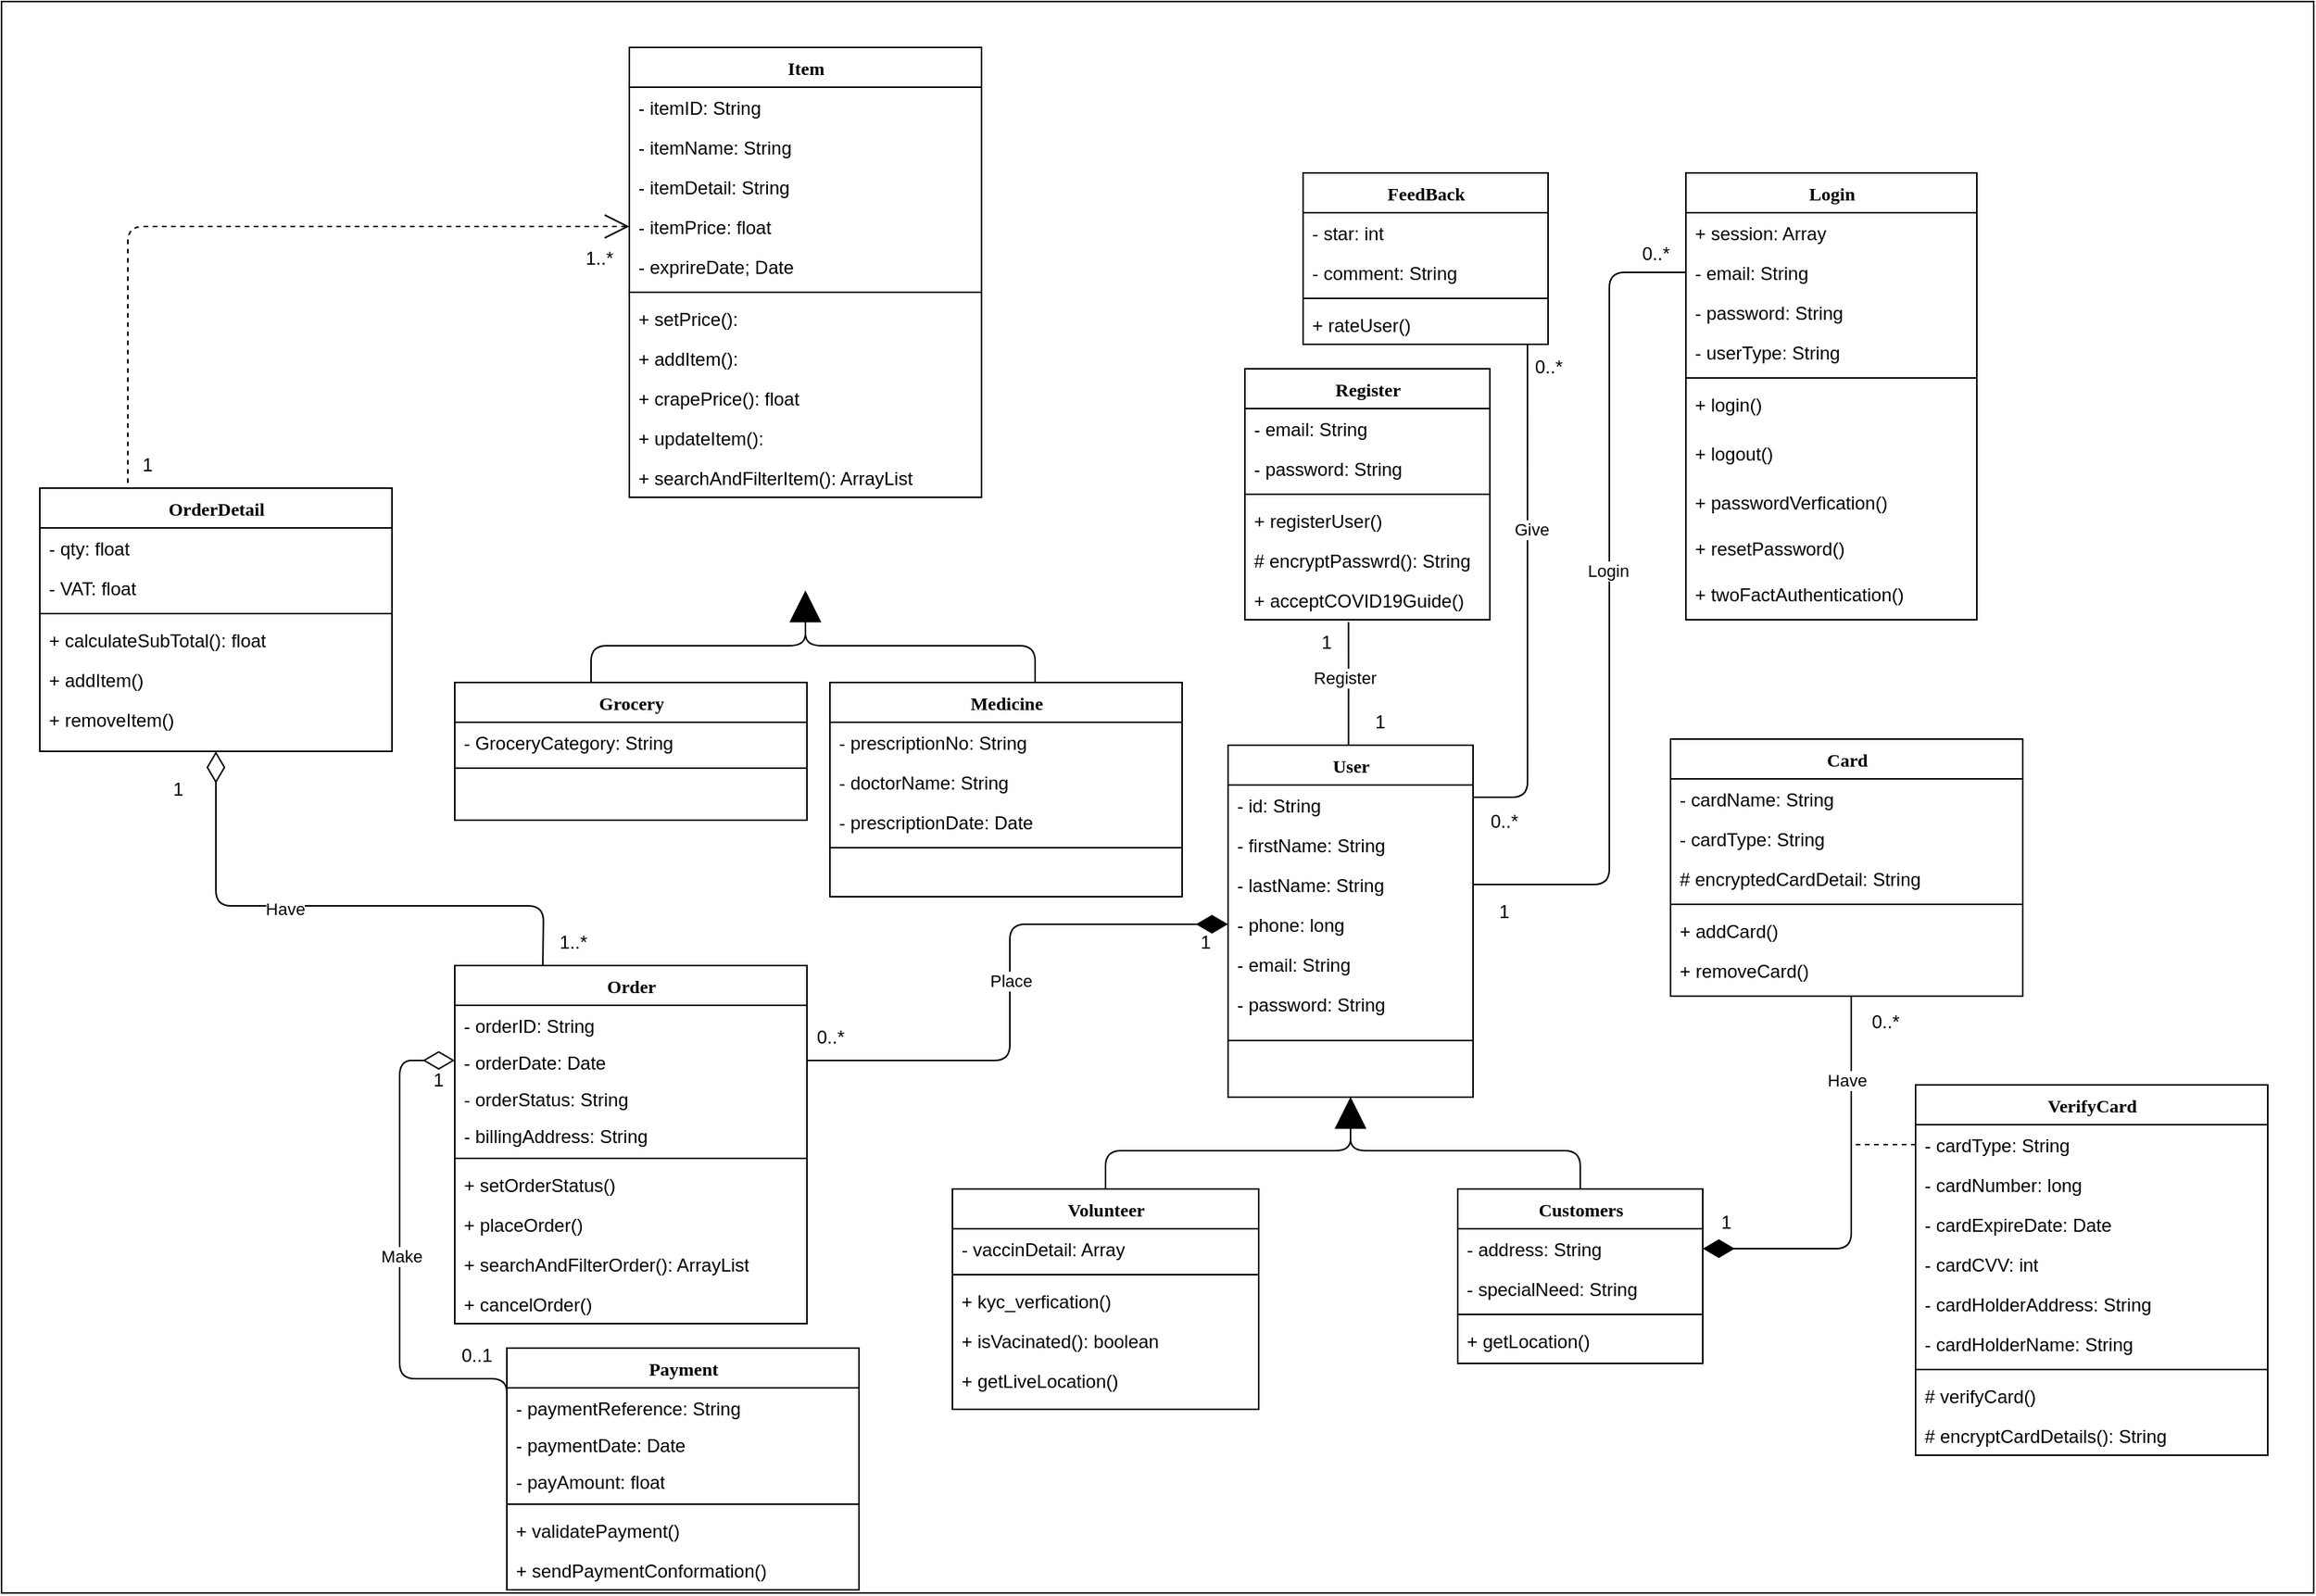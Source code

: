 <mxfile version="24.9.3">
  <diagram name="Page-1" id="9f46799a-70d6-7492-0946-bef42562c5a5">
    <mxGraphModel dx="1860" dy="452" grid="1" gridSize="10" guides="1" tooltips="1" connect="1" arrows="1" fold="1" page="1" pageScale="1" pageWidth="1100" pageHeight="850" background="none" math="0" shadow="0">
      <root>
        <mxCell id="0" />
        <mxCell id="1" parent="0" />
        <mxCell id="24qyVHUnBFqrNhG3Pwx5-78" value="" style="rounded=0;whiteSpace=wrap;html=1;fillColor=none;" parent="1" vertex="1">
          <mxGeometry x="-800" y="280" width="1510" height="1040" as="geometry" />
        </mxCell>
        <mxCell id="78961159f06e98e8-17" value="User" style="swimlane;html=1;fontStyle=1;align=center;verticalAlign=top;childLayout=stackLayout;horizontal=1;startSize=26;horizontalStack=0;resizeParent=1;resizeLast=0;collapsible=1;marginBottom=0;swimlaneFillColor=#ffffff;rounded=0;shadow=0;comic=0;labelBackgroundColor=none;strokeWidth=1;fillColor=none;fontFamily=Verdana;fontSize=12" parent="1" vertex="1">
          <mxGeometry x="1" y="766" width="160" height="230" as="geometry" />
        </mxCell>
        <mxCell id="78961159f06e98e8-21" value="- id: String" style="text;html=1;strokeColor=none;fillColor=none;align=left;verticalAlign=top;spacingLeft=4;spacingRight=4;whiteSpace=wrap;overflow=hidden;rotatable=0;points=[[0,0.5],[1,0.5]];portConstraint=eastwest;" parent="78961159f06e98e8-17" vertex="1">
          <mxGeometry y="26" width="160" height="26" as="geometry" />
        </mxCell>
        <mxCell id="78961159f06e98e8-23" value="- firstName: String" style="text;html=1;strokeColor=none;fillColor=none;align=left;verticalAlign=top;spacingLeft=4;spacingRight=4;whiteSpace=wrap;overflow=hidden;rotatable=0;points=[[0,0.5],[1,0.5]];portConstraint=eastwest;" parent="78961159f06e98e8-17" vertex="1">
          <mxGeometry y="52" width="160" height="26" as="geometry" />
        </mxCell>
        <mxCell id="gGxyU_GCamSE00vOymww-48" value="- lastName: String" style="text;html=1;strokeColor=none;fillColor=none;align=left;verticalAlign=top;spacingLeft=4;spacingRight=4;whiteSpace=wrap;overflow=hidden;rotatable=0;points=[[0,0.5],[1,0.5]];portConstraint=eastwest;" parent="78961159f06e98e8-17" vertex="1">
          <mxGeometry y="78" width="160" height="26" as="geometry" />
        </mxCell>
        <mxCell id="78961159f06e98e8-25" value="- phone: long" style="text;html=1;strokeColor=none;fillColor=none;align=left;verticalAlign=top;spacingLeft=4;spacingRight=4;whiteSpace=wrap;overflow=hidden;rotatable=0;points=[[0,0.5],[1,0.5]];portConstraint=eastwest;" parent="78961159f06e98e8-17" vertex="1">
          <mxGeometry y="104" width="160" height="26" as="geometry" />
        </mxCell>
        <mxCell id="gGxyU_GCamSE00vOymww-49" value="- email: String" style="text;html=1;strokeColor=none;fillColor=none;align=left;verticalAlign=top;spacingLeft=4;spacingRight=4;whiteSpace=wrap;overflow=hidden;rotatable=0;points=[[0,0.5],[1,0.5]];portConstraint=eastwest;" parent="78961159f06e98e8-17" vertex="1">
          <mxGeometry y="130" width="160" height="26" as="geometry" />
        </mxCell>
        <mxCell id="gGxyU_GCamSE00vOymww-51" value="- password: String" style="text;html=1;strokeColor=none;fillColor=none;align=left;verticalAlign=top;spacingLeft=4;spacingRight=4;whiteSpace=wrap;overflow=hidden;rotatable=0;points=[[0,0.5],[1,0.5]];portConstraint=eastwest;" parent="78961159f06e98e8-17" vertex="1">
          <mxGeometry y="156" width="160" height="26" as="geometry" />
        </mxCell>
        <mxCell id="78961159f06e98e8-19" value="" style="line;html=1;strokeWidth=1;fillColor=none;align=left;verticalAlign=middle;spacingTop=-1;spacingLeft=3;spacingRight=3;rotatable=0;labelPosition=right;points=[];portConstraint=eastwest;" parent="78961159f06e98e8-17" vertex="1">
          <mxGeometry y="182" width="160" height="22" as="geometry" />
        </mxCell>
        <mxCell id="gGxyU_GCamSE00vOymww-30" style="edgeStyle=orthogonalEdgeStyle;rounded=1;orthogonalLoop=1;jettySize=auto;html=1;entryX=0.5;entryY=1;entryDx=0;entryDy=0;endSize=18;startSize=18;endArrow=block;endFill=1;curved=0;" parent="1" source="gGxyU_GCamSE00vOymww-1" target="78961159f06e98e8-17" edge="1">
          <mxGeometry relative="1" as="geometry" />
        </mxCell>
        <mxCell id="gGxyU_GCamSE00vOymww-1" value="Customers" style="swimlane;html=1;fontStyle=1;align=center;verticalAlign=top;childLayout=stackLayout;horizontal=1;startSize=26;horizontalStack=0;resizeParent=1;resizeLast=0;collapsible=1;marginBottom=0;swimlaneFillColor=#ffffff;rounded=0;shadow=0;comic=0;labelBackgroundColor=none;strokeWidth=1;fillColor=none;fontFamily=Verdana;fontSize=12" parent="1" vertex="1">
          <mxGeometry x="151" y="1056" width="160" height="114" as="geometry" />
        </mxCell>
        <mxCell id="gGxyU_GCamSE00vOymww-2" value="- address: String" style="text;html=1;strokeColor=none;fillColor=none;align=left;verticalAlign=top;spacingLeft=4;spacingRight=4;whiteSpace=wrap;overflow=hidden;rotatable=0;points=[[0,0.5],[1,0.5]];portConstraint=eastwest;" parent="gGxyU_GCamSE00vOymww-1" vertex="1">
          <mxGeometry y="26" width="160" height="26" as="geometry" />
        </mxCell>
        <mxCell id="gGxyU_GCamSE00vOymww-3" value="- specialNeed: String" style="text;html=1;strokeColor=none;fillColor=none;align=left;verticalAlign=top;spacingLeft=4;spacingRight=4;whiteSpace=wrap;overflow=hidden;rotatable=0;points=[[0,0.5],[1,0.5]];portConstraint=eastwest;" parent="gGxyU_GCamSE00vOymww-1" vertex="1">
          <mxGeometry y="52" width="160" height="26" as="geometry" />
        </mxCell>
        <mxCell id="gGxyU_GCamSE00vOymww-7" value="" style="line;html=1;strokeWidth=1;fillColor=none;align=left;verticalAlign=middle;spacingTop=-1;spacingLeft=3;spacingRight=3;rotatable=0;labelPosition=right;points=[];portConstraint=eastwest;" parent="gGxyU_GCamSE00vOymww-1" vertex="1">
          <mxGeometry y="78" width="160" height="8" as="geometry" />
        </mxCell>
        <mxCell id="gGxyU_GCamSE00vOymww-8" value="+ getLocation()" style="text;html=1;strokeColor=none;fillColor=none;align=left;verticalAlign=top;spacingLeft=4;spacingRight=4;whiteSpace=wrap;overflow=hidden;rotatable=0;points=[[0,0.5],[1,0.5]];portConstraint=eastwest;" parent="gGxyU_GCamSE00vOymww-1" vertex="1">
          <mxGeometry y="86" width="160" height="26" as="geometry" />
        </mxCell>
        <mxCell id="gGxyU_GCamSE00vOymww-10" value="Login" style="swimlane;html=1;fontStyle=1;align=center;verticalAlign=top;childLayout=stackLayout;horizontal=1;startSize=26;horizontalStack=0;resizeParent=1;resizeLast=0;collapsible=1;marginBottom=0;swimlaneFillColor=#ffffff;rounded=0;shadow=0;comic=0;labelBackgroundColor=none;strokeWidth=1;fillColor=none;fontFamily=Verdana;fontSize=12" parent="1" vertex="1">
          <mxGeometry x="300" y="392" width="190" height="292" as="geometry" />
        </mxCell>
        <mxCell id="24qyVHUnBFqrNhG3Pwx5-31" value="+ session: Array" style="text;html=1;strokeColor=none;fillColor=none;align=left;verticalAlign=top;spacingLeft=4;spacingRight=4;whiteSpace=wrap;overflow=hidden;rotatable=0;points=[[0,0.5],[1,0.5]];portConstraint=eastwest;" parent="gGxyU_GCamSE00vOymww-10" vertex="1">
          <mxGeometry y="26" width="190" height="26" as="geometry" />
        </mxCell>
        <mxCell id="gGxyU_GCamSE00vOymww-12" value="- email: String" style="text;html=1;strokeColor=none;fillColor=none;align=left;verticalAlign=top;spacingLeft=4;spacingRight=4;whiteSpace=wrap;overflow=hidden;rotatable=0;points=[[0,0.5],[1,0.5]];portConstraint=eastwest;" parent="gGxyU_GCamSE00vOymww-10" vertex="1">
          <mxGeometry y="52" width="190" height="26" as="geometry" />
        </mxCell>
        <mxCell id="gGxyU_GCamSE00vOymww-13" value="- password: String" style="text;html=1;strokeColor=none;fillColor=none;align=left;verticalAlign=top;spacingLeft=4;spacingRight=4;whiteSpace=wrap;overflow=hidden;rotatable=0;points=[[0,0.5],[1,0.5]];portConstraint=eastwest;" parent="gGxyU_GCamSE00vOymww-10" vertex="1">
          <mxGeometry y="78" width="190" height="26" as="geometry" />
        </mxCell>
        <mxCell id="gGxyU_GCamSE00vOymww-15" value="- userType: String" style="text;html=1;strokeColor=none;fillColor=none;align=left;verticalAlign=top;spacingLeft=4;spacingRight=4;whiteSpace=wrap;overflow=hidden;rotatable=0;points=[[0,0.5],[1,0.5]];portConstraint=eastwest;" parent="gGxyU_GCamSE00vOymww-10" vertex="1">
          <mxGeometry y="104" width="190" height="26" as="geometry" />
        </mxCell>
        <mxCell id="gGxyU_GCamSE00vOymww-16" value="" style="line;html=1;strokeWidth=1;fillColor=none;align=left;verticalAlign=middle;spacingTop=-1;spacingLeft=3;spacingRight=3;rotatable=0;labelPosition=right;points=[];portConstraint=eastwest;" parent="gGxyU_GCamSE00vOymww-10" vertex="1">
          <mxGeometry y="130" width="190" height="8" as="geometry" />
        </mxCell>
        <mxCell id="gGxyU_GCamSE00vOymww-17" value="+ login()" style="text;html=1;strokeColor=none;fillColor=none;align=left;verticalAlign=top;spacingLeft=4;spacingRight=4;whiteSpace=wrap;overflow=hidden;rotatable=0;points=[[0,0.5],[1,0.5]];portConstraint=eastwest;" parent="gGxyU_GCamSE00vOymww-10" vertex="1">
          <mxGeometry y="138" width="190" height="32" as="geometry" />
        </mxCell>
        <mxCell id="gGxyU_GCamSE00vOymww-137" value="+ logout()" style="text;html=1;strokeColor=none;fillColor=none;align=left;verticalAlign=top;spacingLeft=4;spacingRight=4;whiteSpace=wrap;overflow=hidden;rotatable=0;points=[[0,0.5],[1,0.5]];portConstraint=eastwest;" parent="gGxyU_GCamSE00vOymww-10" vertex="1">
          <mxGeometry y="170" width="190" height="32" as="geometry" />
        </mxCell>
        <mxCell id="gGxyU_GCamSE00vOymww-18" value="+ passwordVerfication()" style="text;html=1;strokeColor=none;fillColor=none;align=left;verticalAlign=top;spacingLeft=4;spacingRight=4;whiteSpace=wrap;overflow=hidden;rotatable=0;points=[[0,0.5],[1,0.5]];portConstraint=eastwest;" parent="gGxyU_GCamSE00vOymww-10" vertex="1">
          <mxGeometry y="202" width="190" height="30" as="geometry" />
        </mxCell>
        <mxCell id="gGxyU_GCamSE00vOymww-28" value="+ resetPassword()" style="text;html=1;strokeColor=none;fillColor=none;align=left;verticalAlign=top;spacingLeft=4;spacingRight=4;whiteSpace=wrap;overflow=hidden;rotatable=0;points=[[0,0.5],[1,0.5]];portConstraint=eastwest;" parent="gGxyU_GCamSE00vOymww-10" vertex="1">
          <mxGeometry y="232" width="190" height="30" as="geometry" />
        </mxCell>
        <mxCell id="gGxyU_GCamSE00vOymww-31" value="+ twoFactAuthentication()" style="text;html=1;strokeColor=none;fillColor=none;align=left;verticalAlign=top;spacingLeft=4;spacingRight=4;whiteSpace=wrap;overflow=hidden;rotatable=0;points=[[0,0.5],[1,0.5]];portConstraint=eastwest;" parent="gGxyU_GCamSE00vOymww-10" vertex="1">
          <mxGeometry y="262" width="190" height="30" as="geometry" />
        </mxCell>
        <mxCell id="gGxyU_GCamSE00vOymww-29" style="edgeStyle=orthogonalEdgeStyle;rounded=1;orthogonalLoop=1;jettySize=auto;html=1;entryX=0.5;entryY=1;entryDx=0;entryDy=0;endSize=18;startSize=18;endArrow=block;endFill=1;curved=0;" parent="1" source="gGxyU_GCamSE00vOymww-19" target="78961159f06e98e8-17" edge="1">
          <mxGeometry relative="1" as="geometry" />
        </mxCell>
        <mxCell id="gGxyU_GCamSE00vOymww-19" value="Volunteer" style="swimlane;html=1;fontStyle=1;align=center;verticalAlign=top;childLayout=stackLayout;horizontal=1;startSize=26;horizontalStack=0;resizeParent=1;resizeLast=0;collapsible=1;marginBottom=0;swimlaneFillColor=#ffffff;rounded=0;shadow=0;comic=0;labelBackgroundColor=none;strokeWidth=1;fillColor=none;fontFamily=Verdana;fontSize=12" parent="1" vertex="1">
          <mxGeometry x="-179" y="1056" width="200" height="144" as="geometry" />
        </mxCell>
        <mxCell id="gGxyU_GCamSE00vOymww-20" value="- vaccinDetail: Array" style="text;html=1;strokeColor=none;fillColor=none;align=left;verticalAlign=top;spacingLeft=4;spacingRight=4;whiteSpace=wrap;overflow=hidden;rotatable=0;points=[[0,0.5],[1,0.5]];portConstraint=eastwest;" parent="gGxyU_GCamSE00vOymww-19" vertex="1">
          <mxGeometry y="26" width="200" height="26" as="geometry" />
        </mxCell>
        <mxCell id="gGxyU_GCamSE00vOymww-25" value="" style="line;html=1;strokeWidth=1;fillColor=none;align=left;verticalAlign=middle;spacingTop=-1;spacingLeft=3;spacingRight=3;rotatable=0;labelPosition=right;points=[];portConstraint=eastwest;" parent="gGxyU_GCamSE00vOymww-19" vertex="1">
          <mxGeometry y="52" width="200" height="8" as="geometry" />
        </mxCell>
        <mxCell id="gGxyU_GCamSE00vOymww-26" value="+ kyc_verfication()" style="text;html=1;strokeColor=none;fillColor=none;align=left;verticalAlign=top;spacingLeft=4;spacingRight=4;whiteSpace=wrap;overflow=hidden;rotatable=0;points=[[0,0.5],[1,0.5]];portConstraint=eastwest;" parent="gGxyU_GCamSE00vOymww-19" vertex="1">
          <mxGeometry y="60" width="200" height="26" as="geometry" />
        </mxCell>
        <mxCell id="gGxyU_GCamSE00vOymww-27" value="+ isVacinated(): boolean" style="text;html=1;strokeColor=none;fillColor=none;align=left;verticalAlign=top;spacingLeft=4;spacingRight=4;whiteSpace=wrap;overflow=hidden;rotatable=0;points=[[0,0.5],[1,0.5]];portConstraint=eastwest;" parent="gGxyU_GCamSE00vOymww-19" vertex="1">
          <mxGeometry y="86" width="200" height="26" as="geometry" />
        </mxCell>
        <mxCell id="24qyVHUnBFqrNhG3Pwx5-6" value="+ getLiveLocation()" style="text;html=1;strokeColor=none;fillColor=none;align=left;verticalAlign=top;spacingLeft=4;spacingRight=4;whiteSpace=wrap;overflow=hidden;rotatable=0;points=[[0,0.5],[1,0.5]];portConstraint=eastwest;" parent="gGxyU_GCamSE00vOymww-19" vertex="1">
          <mxGeometry y="112" width="200" height="26" as="geometry" />
        </mxCell>
        <mxCell id="gGxyU_GCamSE00vOymww-33" value="Card" style="swimlane;html=1;fontStyle=1;align=center;verticalAlign=top;childLayout=stackLayout;horizontal=1;startSize=26;horizontalStack=0;resizeParent=1;resizeLast=0;collapsible=1;marginBottom=0;swimlaneFillColor=#ffffff;rounded=0;shadow=0;comic=0;labelBackgroundColor=none;strokeWidth=1;fillColor=none;fontFamily=Verdana;fontSize=12" parent="1" vertex="1">
          <mxGeometry x="290" y="762" width="230" height="168" as="geometry" />
        </mxCell>
        <mxCell id="24qyVHUnBFqrNhG3Pwx5-44" value="- cardName: String" style="text;html=1;strokeColor=none;fillColor=none;align=left;verticalAlign=top;spacingLeft=4;spacingRight=4;whiteSpace=wrap;overflow=hidden;rotatable=0;points=[[0,0.5],[1,0.5]];portConstraint=eastwest;" parent="gGxyU_GCamSE00vOymww-33" vertex="1">
          <mxGeometry y="26" width="230" height="26" as="geometry" />
        </mxCell>
        <mxCell id="gGxyU_GCamSE00vOymww-41" value="- cardType: String" style="text;html=1;strokeColor=none;fillColor=none;align=left;verticalAlign=top;spacingLeft=4;spacingRight=4;whiteSpace=wrap;overflow=hidden;rotatable=0;points=[[0,0.5],[1,0.5]];portConstraint=eastwest;" parent="gGxyU_GCamSE00vOymww-33" vertex="1">
          <mxGeometry y="52" width="230" height="26" as="geometry" />
        </mxCell>
        <mxCell id="24qyVHUnBFqrNhG3Pwx5-45" value="# encryptedCardDetail: String" style="text;html=1;strokeColor=none;fillColor=none;align=left;verticalAlign=top;spacingLeft=4;spacingRight=4;whiteSpace=wrap;overflow=hidden;rotatable=0;points=[[0,0.5],[1,0.5]];portConstraint=eastwest;" parent="gGxyU_GCamSE00vOymww-33" vertex="1">
          <mxGeometry y="78" width="230" height="26" as="geometry" />
        </mxCell>
        <mxCell id="gGxyU_GCamSE00vOymww-38" value="" style="line;html=1;strokeWidth=1;fillColor=none;align=left;verticalAlign=middle;spacingTop=-1;spacingLeft=3;spacingRight=3;rotatable=0;labelPosition=right;points=[];portConstraint=eastwest;" parent="gGxyU_GCamSE00vOymww-33" vertex="1">
          <mxGeometry y="104" width="230" height="8" as="geometry" />
        </mxCell>
        <mxCell id="24qyVHUnBFqrNhG3Pwx5-4" value="+ addCard()" style="text;html=1;strokeColor=none;fillColor=none;align=left;verticalAlign=top;spacingLeft=4;spacingRight=4;whiteSpace=wrap;overflow=hidden;rotatable=0;points=[[0,0.5],[1,0.5]];portConstraint=eastwest;" parent="gGxyU_GCamSE00vOymww-33" vertex="1">
          <mxGeometry y="112" width="230" height="26" as="geometry" />
        </mxCell>
        <mxCell id="24qyVHUnBFqrNhG3Pwx5-3" value="+ removeCard()" style="text;html=1;strokeColor=none;fillColor=none;align=left;verticalAlign=top;spacingLeft=4;spacingRight=4;whiteSpace=wrap;overflow=hidden;rotatable=0;points=[[0,0.5],[1,0.5]];portConstraint=eastwest;" parent="gGxyU_GCamSE00vOymww-33" vertex="1">
          <mxGeometry y="138" width="230" height="26" as="geometry" />
        </mxCell>
        <mxCell id="gGxyU_GCamSE00vOymww-52" value="Register" style="swimlane;html=1;fontStyle=1;align=center;verticalAlign=top;childLayout=stackLayout;horizontal=1;startSize=26;horizontalStack=0;resizeParent=1;resizeLast=0;collapsible=1;marginBottom=0;swimlaneFillColor=#ffffff;rounded=0;shadow=0;comic=0;labelBackgroundColor=none;strokeWidth=1;fillColor=none;fontFamily=Verdana;fontSize=12" parent="1" vertex="1">
          <mxGeometry x="12" y="520" width="160" height="164" as="geometry" />
        </mxCell>
        <mxCell id="gGxyU_GCamSE00vOymww-57" value="- email: String" style="text;html=1;strokeColor=none;fillColor=none;align=left;verticalAlign=top;spacingLeft=4;spacingRight=4;whiteSpace=wrap;overflow=hidden;rotatable=0;points=[[0,0.5],[1,0.5]];portConstraint=eastwest;" parent="gGxyU_GCamSE00vOymww-52" vertex="1">
          <mxGeometry y="26" width="160" height="26" as="geometry" />
        </mxCell>
        <mxCell id="gGxyU_GCamSE00vOymww-58" value="- password: String" style="text;html=1;strokeColor=none;fillColor=none;align=left;verticalAlign=top;spacingLeft=4;spacingRight=4;whiteSpace=wrap;overflow=hidden;rotatable=0;points=[[0,0.5],[1,0.5]];portConstraint=eastwest;" parent="gGxyU_GCamSE00vOymww-52" vertex="1">
          <mxGeometry y="52" width="160" height="26" as="geometry" />
        </mxCell>
        <mxCell id="gGxyU_GCamSE00vOymww-59" value="" style="line;html=1;strokeWidth=1;fillColor=none;align=left;verticalAlign=middle;spacingTop=-1;spacingLeft=3;spacingRight=3;rotatable=0;labelPosition=right;points=[];portConstraint=eastwest;" parent="gGxyU_GCamSE00vOymww-52" vertex="1">
          <mxGeometry y="78" width="160" height="8" as="geometry" />
        </mxCell>
        <mxCell id="gGxyU_GCamSE00vOymww-60" value="+ registerUser()" style="text;html=1;strokeColor=none;fillColor=none;align=left;verticalAlign=top;spacingLeft=4;spacingRight=4;whiteSpace=wrap;overflow=hidden;rotatable=0;points=[[0,0.5],[1,0.5]];portConstraint=eastwest;" parent="gGxyU_GCamSE00vOymww-52" vertex="1">
          <mxGeometry y="86" width="160" height="26" as="geometry" />
        </mxCell>
        <mxCell id="24qyVHUnBFqrNhG3Pwx5-2" value="# encryptPasswrd(): String" style="text;html=1;strokeColor=none;fillColor=none;align=left;verticalAlign=top;spacingLeft=4;spacingRight=4;whiteSpace=wrap;overflow=hidden;rotatable=0;points=[[0,0.5],[1,0.5]];portConstraint=eastwest;" parent="gGxyU_GCamSE00vOymww-52" vertex="1">
          <mxGeometry y="112" width="160" height="26" as="geometry" />
        </mxCell>
        <mxCell id="gGxyU_GCamSE00vOymww-62" value="+ acceptCOVID19Guide()" style="text;html=1;strokeColor=none;fillColor=none;align=left;verticalAlign=top;spacingLeft=4;spacingRight=4;whiteSpace=wrap;overflow=hidden;rotatable=0;points=[[0,0.5],[1,0.5]];portConstraint=eastwest;" parent="gGxyU_GCamSE00vOymww-52" vertex="1">
          <mxGeometry y="138" width="160" height="26" as="geometry" />
        </mxCell>
        <mxCell id="gGxyU_GCamSE00vOymww-63" style="edgeStyle=orthogonalEdgeStyle;rounded=1;orthogonalLoop=1;jettySize=auto;html=1;endArrow=none;endFill=0;startSize=18;endSize=18;startArrow=diamondThin;startFill=1;curved=0;" parent="1" source="gGxyU_GCamSE00vOymww-2" edge="1">
          <mxGeometry relative="1" as="geometry">
            <Array as="points">
              <mxPoint x="408" y="1095" />
            </Array>
            <mxPoint x="408" y="930" as="targetPoint" />
          </mxGeometry>
        </mxCell>
        <mxCell id="24qyVHUnBFqrNhG3Pwx5-21" value="Have" style="edgeLabel;html=1;align=center;verticalAlign=middle;resizable=0;points=[];" parent="gGxyU_GCamSE00vOymww-63" vertex="1" connectable="0">
          <mxGeometry x="0.161" y="2" relative="1" as="geometry">
            <mxPoint x="-1" y="-55" as="offset" />
          </mxGeometry>
        </mxCell>
        <mxCell id="gGxyU_GCamSE00vOymww-64" value="Item" style="swimlane;html=1;fontStyle=1;align=center;verticalAlign=top;childLayout=stackLayout;horizontal=1;startSize=26;horizontalStack=0;resizeParent=1;resizeLast=0;collapsible=1;marginBottom=0;swimlaneFillColor=#ffffff;rounded=0;shadow=0;comic=0;labelBackgroundColor=none;strokeWidth=1;fillColor=none;fontFamily=Verdana;fontSize=12" parent="1" vertex="1">
          <mxGeometry x="-390" y="310" width="230" height="294" as="geometry" />
        </mxCell>
        <mxCell id="gGxyU_GCamSE00vOymww-65" value="- itemID: String" style="text;html=1;strokeColor=none;fillColor=none;align=left;verticalAlign=top;spacingLeft=4;spacingRight=4;whiteSpace=wrap;overflow=hidden;rotatable=0;points=[[0,0.5],[1,0.5]];portConstraint=eastwest;" parent="gGxyU_GCamSE00vOymww-64" vertex="1">
          <mxGeometry y="26" width="230" height="26" as="geometry" />
        </mxCell>
        <mxCell id="gGxyU_GCamSE00vOymww-66" value="- itemName: String" style="text;html=1;strokeColor=none;fillColor=none;align=left;verticalAlign=top;spacingLeft=4;spacingRight=4;whiteSpace=wrap;overflow=hidden;rotatable=0;points=[[0,0.5],[1,0.5]];portConstraint=eastwest;" parent="gGxyU_GCamSE00vOymww-64" vertex="1">
          <mxGeometry y="52" width="230" height="26" as="geometry" />
        </mxCell>
        <mxCell id="gGxyU_GCamSE00vOymww-114" value="- itemDetail: String" style="text;html=1;strokeColor=none;fillColor=none;align=left;verticalAlign=top;spacingLeft=4;spacingRight=4;whiteSpace=wrap;overflow=hidden;rotatable=0;points=[[0,0.5],[1,0.5]];portConstraint=eastwest;" parent="gGxyU_GCamSE00vOymww-64" vertex="1">
          <mxGeometry y="78" width="230" height="26" as="geometry" />
        </mxCell>
        <mxCell id="gGxyU_GCamSE00vOymww-67" value="- itemPrice: float" style="text;html=1;strokeColor=none;fillColor=none;align=left;verticalAlign=top;spacingLeft=4;spacingRight=4;whiteSpace=wrap;overflow=hidden;rotatable=0;points=[[0,0.5],[1,0.5]];portConstraint=eastwest;" parent="gGxyU_GCamSE00vOymww-64" vertex="1">
          <mxGeometry y="104" width="230" height="26" as="geometry" />
        </mxCell>
        <mxCell id="gGxyU_GCamSE00vOymww-77" value="- exprireDate; Date" style="text;html=1;strokeColor=none;fillColor=none;align=left;verticalAlign=top;spacingLeft=4;spacingRight=4;whiteSpace=wrap;overflow=hidden;rotatable=0;points=[[0,0.5],[1,0.5]];portConstraint=eastwest;" parent="gGxyU_GCamSE00vOymww-64" vertex="1">
          <mxGeometry y="130" width="230" height="26" as="geometry" />
        </mxCell>
        <mxCell id="gGxyU_GCamSE00vOymww-69" value="" style="line;html=1;strokeWidth=1;fillColor=none;align=left;verticalAlign=middle;spacingTop=-1;spacingLeft=3;spacingRight=3;rotatable=0;labelPosition=right;points=[];portConstraint=eastwest;" parent="gGxyU_GCamSE00vOymww-64" vertex="1">
          <mxGeometry y="156" width="230" height="8" as="geometry" />
        </mxCell>
        <mxCell id="gGxyU_GCamSE00vOymww-70" value="+ setPrice():" style="text;html=1;strokeColor=none;fillColor=none;align=left;verticalAlign=top;spacingLeft=4;spacingRight=4;whiteSpace=wrap;overflow=hidden;rotatable=0;points=[[0,0.5],[1,0.5]];portConstraint=eastwest;" parent="gGxyU_GCamSE00vOymww-64" vertex="1">
          <mxGeometry y="164" width="230" height="26" as="geometry" />
        </mxCell>
        <mxCell id="gGxyU_GCamSE00vOymww-150" value="+ addItem():" style="text;html=1;strokeColor=none;fillColor=none;align=left;verticalAlign=top;spacingLeft=4;spacingRight=4;whiteSpace=wrap;overflow=hidden;rotatable=0;points=[[0,0.5],[1,0.5]];portConstraint=eastwest;" parent="gGxyU_GCamSE00vOymww-64" vertex="1">
          <mxGeometry y="190" width="230" height="26" as="geometry" />
        </mxCell>
        <mxCell id="gGxyU_GCamSE00vOymww-113" value="+ crapePrice(): float&amp;nbsp;" style="text;html=1;strokeColor=none;fillColor=none;align=left;verticalAlign=top;spacingLeft=4;spacingRight=4;whiteSpace=wrap;overflow=hidden;rotatable=0;points=[[0,0.5],[1,0.5]];portConstraint=eastwest;" parent="gGxyU_GCamSE00vOymww-64" vertex="1">
          <mxGeometry y="216" width="230" height="26" as="geometry" />
        </mxCell>
        <mxCell id="o5QoTahhfnaTjIYQKtym-1" value="+ updateItem():" style="text;html=1;strokeColor=none;fillColor=none;align=left;verticalAlign=top;spacingLeft=4;spacingRight=4;whiteSpace=wrap;overflow=hidden;rotatable=0;points=[[0,0.5],[1,0.5]];portConstraint=eastwest;" vertex="1" parent="gGxyU_GCamSE00vOymww-64">
          <mxGeometry y="242" width="230" height="26" as="geometry" />
        </mxCell>
        <mxCell id="gGxyU_GCamSE00vOymww-169" value="+ searchAndFilterItem(): ArrayList" style="text;html=1;strokeColor=none;fillColor=none;align=left;verticalAlign=top;spacingLeft=4;spacingRight=4;whiteSpace=wrap;overflow=hidden;rotatable=0;points=[[0,0.5],[1,0.5]];portConstraint=eastwest;" parent="gGxyU_GCamSE00vOymww-64" vertex="1">
          <mxGeometry y="268" width="230" height="26" as="geometry" />
        </mxCell>
        <mxCell id="gGxyU_GCamSE00vOymww-86" style="edgeStyle=orthogonalEdgeStyle;rounded=1;orthogonalLoop=1;jettySize=auto;html=1;entryX=0.5;entryY=1;entryDx=0;entryDy=0;endSize=18;startSize=18;endArrow=block;endFill=1;curved=0;" parent="1" source="gGxyU_GCamSE00vOymww-71" edge="1">
          <mxGeometry relative="1" as="geometry">
            <mxPoint x="-275" y="665" as="targetPoint" />
            <Array as="points">
              <mxPoint x="-125" y="701" />
              <mxPoint x="-275" y="701" />
            </Array>
          </mxGeometry>
        </mxCell>
        <mxCell id="gGxyU_GCamSE00vOymww-71" value="Medicine" style="swimlane;html=1;fontStyle=1;align=center;verticalAlign=top;childLayout=stackLayout;horizontal=1;startSize=26;horizontalStack=0;resizeParent=1;resizeLast=0;collapsible=1;marginBottom=0;swimlaneFillColor=#ffffff;rounded=0;shadow=0;comic=0;labelBackgroundColor=none;strokeWidth=1;fillColor=none;fontFamily=Verdana;fontSize=12" parent="1" vertex="1">
          <mxGeometry x="-259" y="725" width="230" height="140" as="geometry" />
        </mxCell>
        <mxCell id="gGxyU_GCamSE00vOymww-72" value="- prescriptionNo: String" style="text;html=1;strokeColor=none;fillColor=none;align=left;verticalAlign=top;spacingLeft=4;spacingRight=4;whiteSpace=wrap;overflow=hidden;rotatable=0;points=[[0,0.5],[1,0.5]];portConstraint=eastwest;" parent="gGxyU_GCamSE00vOymww-71" vertex="1">
          <mxGeometry y="26" width="230" height="26" as="geometry" />
        </mxCell>
        <mxCell id="gGxyU_GCamSE00vOymww-73" value="- doctorName: String&amp;nbsp;" style="text;html=1;strokeColor=none;fillColor=none;align=left;verticalAlign=top;spacingLeft=4;spacingRight=4;whiteSpace=wrap;overflow=hidden;rotatable=0;points=[[0,0.5],[1,0.5]];portConstraint=eastwest;" parent="gGxyU_GCamSE00vOymww-71" vertex="1">
          <mxGeometry y="52" width="230" height="26" as="geometry" />
        </mxCell>
        <mxCell id="gGxyU_GCamSE00vOymww-74" value="- prescriptionDate: Date" style="text;html=1;strokeColor=none;fillColor=none;align=left;verticalAlign=top;spacingLeft=4;spacingRight=4;whiteSpace=wrap;overflow=hidden;rotatable=0;points=[[0,0.5],[1,0.5]];portConstraint=eastwest;" parent="gGxyU_GCamSE00vOymww-71" vertex="1">
          <mxGeometry y="78" width="230" height="26" as="geometry" />
        </mxCell>
        <mxCell id="gGxyU_GCamSE00vOymww-75" value="" style="line;html=1;strokeWidth=1;fillColor=none;align=left;verticalAlign=middle;spacingTop=-1;spacingLeft=3;spacingRight=3;rotatable=0;labelPosition=right;points=[];portConstraint=eastwest;" parent="gGxyU_GCamSE00vOymww-71" vertex="1">
          <mxGeometry y="104" width="230" height="8" as="geometry" />
        </mxCell>
        <mxCell id="gGxyU_GCamSE00vOymww-76" value="&amp;nbsp;" style="text;html=1;strokeColor=none;fillColor=none;align=left;verticalAlign=top;spacingLeft=4;spacingRight=4;whiteSpace=wrap;overflow=hidden;rotatable=0;points=[[0,0.5],[1,0.5]];portConstraint=eastwest;" parent="gGxyU_GCamSE00vOymww-71" vertex="1">
          <mxGeometry y="112" width="230" height="26" as="geometry" />
        </mxCell>
        <mxCell id="gGxyU_GCamSE00vOymww-78" value="Grocery" style="swimlane;html=1;fontStyle=1;align=center;verticalAlign=top;childLayout=stackLayout;horizontal=1;startSize=26;horizontalStack=0;resizeParent=1;resizeLast=0;collapsible=1;marginBottom=0;swimlaneFillColor=#ffffff;rounded=0;shadow=0;comic=0;labelBackgroundColor=none;strokeWidth=1;fillColor=none;fontFamily=Verdana;fontSize=12" parent="1" vertex="1">
          <mxGeometry x="-504" y="725" width="230" height="90" as="geometry" />
        </mxCell>
        <mxCell id="gGxyU_GCamSE00vOymww-79" value="- GroceryCategory: String" style="text;html=1;strokeColor=none;fillColor=none;align=left;verticalAlign=top;spacingLeft=4;spacingRight=4;whiteSpace=wrap;overflow=hidden;rotatable=0;points=[[0,0.5],[1,0.5]];portConstraint=eastwest;" parent="gGxyU_GCamSE00vOymww-78" vertex="1">
          <mxGeometry y="26" width="230" height="26" as="geometry" />
        </mxCell>
        <mxCell id="gGxyU_GCamSE00vOymww-83" value="" style="line;html=1;strokeWidth=1;fillColor=none;align=left;verticalAlign=middle;spacingTop=-1;spacingLeft=3;spacingRight=3;rotatable=0;labelPosition=right;points=[];portConstraint=eastwest;" parent="gGxyU_GCamSE00vOymww-78" vertex="1">
          <mxGeometry y="52" width="230" height="8" as="geometry" />
        </mxCell>
        <mxCell id="gGxyU_GCamSE00vOymww-84" value="&amp;nbsp;" style="text;html=1;strokeColor=none;fillColor=none;align=left;verticalAlign=top;spacingLeft=4;spacingRight=4;whiteSpace=wrap;overflow=hidden;rotatable=0;points=[[0,0.5],[1,0.5]];portConstraint=eastwest;" parent="gGxyU_GCamSE00vOymww-78" vertex="1">
          <mxGeometry y="60" width="230" height="26" as="geometry" />
        </mxCell>
        <mxCell id="gGxyU_GCamSE00vOymww-85" style="edgeStyle=orthogonalEdgeStyle;rounded=1;orthogonalLoop=1;jettySize=auto;html=1;entryX=0.5;entryY=1;entryDx=0;entryDy=0;endSize=18;startSize=18;endArrow=block;endFill=1;curved=0;" parent="1" source="gGxyU_GCamSE00vOymww-78" edge="1">
          <mxGeometry relative="1" as="geometry">
            <mxPoint x="-275" y="665" as="targetPoint" />
            <Array as="points">
              <mxPoint x="-415" y="701" />
              <mxPoint x="-275" y="701" />
            </Array>
          </mxGeometry>
        </mxCell>
        <mxCell id="gGxyU_GCamSE00vOymww-87" value="OrderDetail" style="swimlane;html=1;fontStyle=1;align=center;verticalAlign=top;childLayout=stackLayout;horizontal=1;startSize=26;horizontalStack=0;resizeParent=1;resizeLast=0;collapsible=1;marginBottom=0;swimlaneFillColor=#ffffff;rounded=0;shadow=0;comic=0;labelBackgroundColor=none;strokeWidth=1;fillColor=none;fontFamily=Verdana;fontSize=12" parent="1" vertex="1">
          <mxGeometry x="-775" y="598" width="230" height="172" as="geometry" />
        </mxCell>
        <mxCell id="gGxyU_GCamSE00vOymww-90" value="- qty: float" style="text;html=1;strokeColor=none;fillColor=none;align=left;verticalAlign=top;spacingLeft=4;spacingRight=4;whiteSpace=wrap;overflow=hidden;rotatable=0;points=[[0,0.5],[1,0.5]];portConstraint=eastwest;" parent="gGxyU_GCamSE00vOymww-87" vertex="1">
          <mxGeometry y="26" width="230" height="26" as="geometry" />
        </mxCell>
        <mxCell id="gGxyU_GCamSE00vOymww-91" value="- VAT: float" style="text;html=1;strokeColor=none;fillColor=none;align=left;verticalAlign=top;spacingLeft=4;spacingRight=4;whiteSpace=wrap;overflow=hidden;rotatable=0;points=[[0,0.5],[1,0.5]];portConstraint=eastwest;" parent="gGxyU_GCamSE00vOymww-87" vertex="1">
          <mxGeometry y="52" width="230" height="26" as="geometry" />
        </mxCell>
        <mxCell id="gGxyU_GCamSE00vOymww-92" value="" style="line;html=1;strokeWidth=1;fillColor=none;align=left;verticalAlign=middle;spacingTop=-1;spacingLeft=3;spacingRight=3;rotatable=0;labelPosition=right;points=[];portConstraint=eastwest;" parent="gGxyU_GCamSE00vOymww-87" vertex="1">
          <mxGeometry y="78" width="230" height="8" as="geometry" />
        </mxCell>
        <mxCell id="gGxyU_GCamSE00vOymww-93" value="+ calculateSubTotal(): float" style="text;html=1;strokeColor=none;fillColor=none;align=left;verticalAlign=top;spacingLeft=4;spacingRight=4;whiteSpace=wrap;overflow=hidden;rotatable=0;points=[[0,0.5],[1,0.5]];portConstraint=eastwest;" parent="gGxyU_GCamSE00vOymww-87" vertex="1">
          <mxGeometry y="86" width="230" height="26" as="geometry" />
        </mxCell>
        <mxCell id="24qyVHUnBFqrNhG3Pwx5-67" value="+ addItem()" style="text;html=1;strokeColor=none;fillColor=none;align=left;verticalAlign=top;spacingLeft=4;spacingRight=4;whiteSpace=wrap;overflow=hidden;rotatable=0;points=[[0,0.5],[1,0.5]];portConstraint=eastwest;" parent="gGxyU_GCamSE00vOymww-87" vertex="1">
          <mxGeometry y="112" width="230" height="26" as="geometry" />
        </mxCell>
        <mxCell id="gGxyU_GCamSE00vOymww-167" value="+ removeItem()" style="text;html=1;strokeColor=none;fillColor=none;align=left;verticalAlign=top;spacingLeft=4;spacingRight=4;whiteSpace=wrap;overflow=hidden;rotatable=0;points=[[0,0.5],[1,0.5]];portConstraint=eastwest;" parent="gGxyU_GCamSE00vOymww-87" vertex="1">
          <mxGeometry y="138" width="230" height="26" as="geometry" />
        </mxCell>
        <mxCell id="gGxyU_GCamSE00vOymww-95" value="Order" style="swimlane;html=1;fontStyle=1;align=center;verticalAlign=top;childLayout=stackLayout;horizontal=1;startSize=26;horizontalStack=0;resizeParent=1;resizeLast=0;collapsible=1;marginBottom=0;swimlaneFillColor=#ffffff;rounded=0;shadow=0;comic=0;labelBackgroundColor=none;strokeWidth=1;fillColor=none;fontFamily=Verdana;fontSize=12" parent="1" vertex="1">
          <mxGeometry x="-504" y="910" width="230" height="234" as="geometry" />
        </mxCell>
        <mxCell id="gGxyU_GCamSE00vOymww-156" value="- orderID: String" style="text;html=1;strokeColor=none;fillColor=none;align=left;verticalAlign=top;spacingLeft=4;spacingRight=4;whiteSpace=wrap;overflow=hidden;rotatable=0;points=[[0,0.5],[1,0.5]];portConstraint=eastwest;" parent="gGxyU_GCamSE00vOymww-95" vertex="1">
          <mxGeometry y="26" width="230" height="24" as="geometry" />
        </mxCell>
        <mxCell id="gGxyU_GCamSE00vOymww-96" value="- orderDate: Date" style="text;html=1;strokeColor=none;fillColor=none;align=left;verticalAlign=top;spacingLeft=4;spacingRight=4;whiteSpace=wrap;overflow=hidden;rotatable=0;points=[[0,0.5],[1,0.5]];portConstraint=eastwest;" parent="gGxyU_GCamSE00vOymww-95" vertex="1">
          <mxGeometry y="50" width="230" height="24" as="geometry" />
        </mxCell>
        <mxCell id="24qyVHUnBFqrNhG3Pwx5-59" value="- orderStatus: String" style="text;html=1;strokeColor=none;fillColor=none;align=left;verticalAlign=top;spacingLeft=4;spacingRight=4;whiteSpace=wrap;overflow=hidden;rotatable=0;points=[[0,0.5],[1,0.5]];portConstraint=eastwest;" parent="gGxyU_GCamSE00vOymww-95" vertex="1">
          <mxGeometry y="74" width="230" height="24" as="geometry" />
        </mxCell>
        <mxCell id="24qyVHUnBFqrNhG3Pwx5-76" value="- billingAddress: String" style="text;html=1;strokeColor=none;fillColor=none;align=left;verticalAlign=top;spacingLeft=4;spacingRight=4;whiteSpace=wrap;overflow=hidden;rotatable=0;points=[[0,0.5],[1,0.5]];portConstraint=eastwest;" parent="gGxyU_GCamSE00vOymww-95" vertex="1">
          <mxGeometry y="98" width="230" height="24" as="geometry" />
        </mxCell>
        <mxCell id="gGxyU_GCamSE00vOymww-99" value="" style="line;html=1;strokeWidth=1;fillColor=none;align=left;verticalAlign=middle;spacingTop=-1;spacingLeft=3;spacingRight=3;rotatable=0;labelPosition=right;points=[];portConstraint=eastwest;" parent="gGxyU_GCamSE00vOymww-95" vertex="1">
          <mxGeometry y="122" width="230" height="8" as="geometry" />
        </mxCell>
        <mxCell id="gGxyU_GCamSE00vOymww-100" value="+ setOrderStatus()" style="text;html=1;strokeColor=none;fillColor=none;align=left;verticalAlign=top;spacingLeft=4;spacingRight=4;whiteSpace=wrap;overflow=hidden;rotatable=0;points=[[0,0.5],[1,0.5]];portConstraint=eastwest;" parent="gGxyU_GCamSE00vOymww-95" vertex="1">
          <mxGeometry y="130" width="230" height="26" as="geometry" />
        </mxCell>
        <mxCell id="24qyVHUnBFqrNhG3Pwx5-55" value="+ placeOrder()" style="text;html=1;strokeColor=none;fillColor=none;align=left;verticalAlign=top;spacingLeft=4;spacingRight=4;whiteSpace=wrap;overflow=hidden;rotatable=0;points=[[0,0.5],[1,0.5]];portConstraint=eastwest;" parent="gGxyU_GCamSE00vOymww-95" vertex="1">
          <mxGeometry y="156" width="230" height="26" as="geometry" />
        </mxCell>
        <mxCell id="gGxyU_GCamSE00vOymww-168" value="+ searchAndFilterOrder(): ArrayList" style="text;html=1;strokeColor=none;fillColor=none;align=left;verticalAlign=top;spacingLeft=4;spacingRight=4;whiteSpace=wrap;overflow=hidden;rotatable=0;points=[[0,0.5],[1,0.5]];portConstraint=eastwest;" parent="gGxyU_GCamSE00vOymww-95" vertex="1">
          <mxGeometry y="182" width="230" height="26" as="geometry" />
        </mxCell>
        <mxCell id="24qyVHUnBFqrNhG3Pwx5-75" value="+ cancelOrder()" style="text;html=1;strokeColor=none;fillColor=none;align=left;verticalAlign=top;spacingLeft=4;spacingRight=4;whiteSpace=wrap;overflow=hidden;rotatable=0;points=[[0,0.5],[1,0.5]];portConstraint=eastwest;" parent="gGxyU_GCamSE00vOymww-95" vertex="1">
          <mxGeometry y="208" width="230" height="26" as="geometry" />
        </mxCell>
        <mxCell id="gGxyU_GCamSE00vOymww-120" style="edgeStyle=orthogonalEdgeStyle;rounded=1;orthogonalLoop=1;jettySize=auto;html=1;entryX=0;entryY=0.5;entryDx=0;entryDy=0;endArrow=diamondThin;endFill=0;curved=0;endSize=18;startSize=18;exitX=0;exitY=0.5;exitDx=0;exitDy=0;" parent="1" source="gGxyU_GCamSE00vOymww-121" target="gGxyU_GCamSE00vOymww-96" edge="1">
          <mxGeometry relative="1" as="geometry">
            <Array as="points">
              <mxPoint x="-470" y="1180" />
              <mxPoint x="-540" y="1180" />
              <mxPoint x="-540" y="972" />
            </Array>
          </mxGeometry>
        </mxCell>
        <mxCell id="24qyVHUnBFqrNhG3Pwx5-17" value="Make" style="edgeLabel;html=1;align=center;verticalAlign=middle;resizable=0;points=[];" parent="gGxyU_GCamSE00vOymww-120" vertex="1" connectable="0">
          <mxGeometry x="0.015" y="-1" relative="1" as="geometry">
            <mxPoint as="offset" />
          </mxGeometry>
        </mxCell>
        <mxCell id="gGxyU_GCamSE00vOymww-116" value="Payment" style="swimlane;html=1;fontStyle=1;align=center;verticalAlign=top;childLayout=stackLayout;horizontal=1;startSize=26;horizontalStack=0;resizeParent=1;resizeLast=0;collapsible=1;marginBottom=0;swimlaneFillColor=#ffffff;rounded=0;shadow=0;comic=0;labelBackgroundColor=none;strokeWidth=1;fillColor=none;fontFamily=Verdana;fontSize=12" parent="1" vertex="1">
          <mxGeometry x="-470" y="1160" width="230" height="158" as="geometry" />
        </mxCell>
        <mxCell id="gGxyU_GCamSE00vOymww-121" value="- paymentReference: String" style="text;html=1;strokeColor=none;fillColor=none;align=left;verticalAlign=top;spacingLeft=4;spacingRight=4;whiteSpace=wrap;overflow=hidden;rotatable=0;points=[[0,0.5],[1,0.5]];portConstraint=eastwest;" parent="gGxyU_GCamSE00vOymww-116" vertex="1">
          <mxGeometry y="26" width="230" height="24" as="geometry" />
        </mxCell>
        <mxCell id="gGxyU_GCamSE00vOymww-117" value="- paymentDate: Date" style="text;html=1;strokeColor=none;fillColor=none;align=left;verticalAlign=top;spacingLeft=4;spacingRight=4;whiteSpace=wrap;overflow=hidden;rotatable=0;points=[[0,0.5],[1,0.5]];portConstraint=eastwest;" parent="gGxyU_GCamSE00vOymww-116" vertex="1">
          <mxGeometry y="50" width="230" height="24" as="geometry" />
        </mxCell>
        <mxCell id="gGxyU_GCamSE00vOymww-122" value="- payAmount: float" style="text;html=1;strokeColor=none;fillColor=none;align=left;verticalAlign=top;spacingLeft=4;spacingRight=4;whiteSpace=wrap;overflow=hidden;rotatable=0;points=[[0,0.5],[1,0.5]];portConstraint=eastwest;" parent="gGxyU_GCamSE00vOymww-116" vertex="1">
          <mxGeometry y="74" width="230" height="24" as="geometry" />
        </mxCell>
        <mxCell id="gGxyU_GCamSE00vOymww-118" value="" style="line;html=1;strokeWidth=1;fillColor=none;align=left;verticalAlign=middle;spacingTop=-1;spacingLeft=3;spacingRight=3;rotatable=0;labelPosition=right;points=[];portConstraint=eastwest;" parent="gGxyU_GCamSE00vOymww-116" vertex="1">
          <mxGeometry y="98" width="230" height="8" as="geometry" />
        </mxCell>
        <mxCell id="gGxyU_GCamSE00vOymww-119" value="+ validatePayment()" style="text;html=1;strokeColor=none;fillColor=none;align=left;verticalAlign=top;spacingLeft=4;spacingRight=4;whiteSpace=wrap;overflow=hidden;rotatable=0;points=[[0,0.5],[1,0.5]];portConstraint=eastwest;" parent="gGxyU_GCamSE00vOymww-116" vertex="1">
          <mxGeometry y="106" width="230" height="26" as="geometry" />
        </mxCell>
        <mxCell id="gGxyU_GCamSE00vOymww-165" value="+ sendPaymentConformation()" style="text;html=1;strokeColor=none;fillColor=none;align=left;verticalAlign=top;spacingLeft=4;spacingRight=4;whiteSpace=wrap;overflow=hidden;rotatable=0;points=[[0,0.5],[1,0.5]];portConstraint=eastwest;" parent="gGxyU_GCamSE00vOymww-116" vertex="1">
          <mxGeometry y="132" width="230" height="26" as="geometry" />
        </mxCell>
        <mxCell id="gGxyU_GCamSE00vOymww-140" value="FeedBack" style="swimlane;html=1;fontStyle=1;align=center;verticalAlign=top;childLayout=stackLayout;horizontal=1;startSize=26;horizontalStack=0;resizeParent=1;resizeLast=0;collapsible=1;marginBottom=0;swimlaneFillColor=#ffffff;rounded=0;shadow=0;comic=0;labelBackgroundColor=none;strokeWidth=1;fillColor=none;fontFamily=Verdana;fontSize=12" parent="1" vertex="1">
          <mxGeometry x="50" y="392" width="160" height="112" as="geometry" />
        </mxCell>
        <mxCell id="gGxyU_GCamSE00vOymww-141" value="- star: int" style="text;html=1;strokeColor=none;fillColor=none;align=left;verticalAlign=top;spacingLeft=4;spacingRight=4;whiteSpace=wrap;overflow=hidden;rotatable=0;points=[[0,0.5],[1,0.5]];portConstraint=eastwest;" parent="gGxyU_GCamSE00vOymww-140" vertex="1">
          <mxGeometry y="26" width="160" height="26" as="geometry" />
        </mxCell>
        <mxCell id="gGxyU_GCamSE00vOymww-142" value="- comment: String" style="text;html=1;strokeColor=none;fillColor=none;align=left;verticalAlign=top;spacingLeft=4;spacingRight=4;whiteSpace=wrap;overflow=hidden;rotatable=0;points=[[0,0.5],[1,0.5]];portConstraint=eastwest;" parent="gGxyU_GCamSE00vOymww-140" vertex="1">
          <mxGeometry y="52" width="160" height="26" as="geometry" />
        </mxCell>
        <mxCell id="gGxyU_GCamSE00vOymww-143" value="" style="line;html=1;strokeWidth=1;fillColor=none;align=left;verticalAlign=middle;spacingTop=-1;spacingLeft=3;spacingRight=3;rotatable=0;labelPosition=right;points=[];portConstraint=eastwest;" parent="gGxyU_GCamSE00vOymww-140" vertex="1">
          <mxGeometry y="78" width="160" height="8" as="geometry" />
        </mxCell>
        <mxCell id="gGxyU_GCamSE00vOymww-145" value="+ rateUser()" style="text;html=1;strokeColor=none;fillColor=none;align=left;verticalAlign=top;spacingLeft=4;spacingRight=4;whiteSpace=wrap;overflow=hidden;rotatable=0;points=[[0,0.5],[1,0.5]];portConstraint=eastwest;" parent="gGxyU_GCamSE00vOymww-140" vertex="1">
          <mxGeometry y="86" width="160" height="26" as="geometry" />
        </mxCell>
        <mxCell id="gGxyU_GCamSE00vOymww-160" style="edgeStyle=orthogonalEdgeStyle;rounded=1;orthogonalLoop=1;jettySize=auto;html=1;entryX=1;entryY=0.5;entryDx=0;entryDy=0;endArrow=none;endFill=0;curved=0;exitX=0;exitY=0.5;exitDx=0;exitDy=0;" parent="1" source="gGxyU_GCamSE00vOymww-12" target="gGxyU_GCamSE00vOymww-48" edge="1">
          <mxGeometry relative="1" as="geometry">
            <Array as="points">
              <mxPoint x="250" y="457" />
              <mxPoint x="250" y="857" />
            </Array>
          </mxGeometry>
        </mxCell>
        <mxCell id="24qyVHUnBFqrNhG3Pwx5-18" value="Login" style="edgeLabel;html=1;align=center;verticalAlign=middle;resizable=0;points=[];" parent="gGxyU_GCamSE00vOymww-160" vertex="1" connectable="0">
          <mxGeometry x="-0.093" y="-1" relative="1" as="geometry">
            <mxPoint as="offset" />
          </mxGeometry>
        </mxCell>
        <mxCell id="gGxyU_GCamSE00vOymww-161" style="edgeStyle=orthogonalEdgeStyle;rounded=1;orthogonalLoop=1;jettySize=auto;html=1;entryX=0.916;entryY=0.98;entryDx=0;entryDy=0;entryPerimeter=0;endArrow=none;endFill=0;curved=0;" parent="1" source="78961159f06e98e8-17" target="gGxyU_GCamSE00vOymww-145" edge="1">
          <mxGeometry relative="1" as="geometry">
            <Array as="points">
              <mxPoint x="197" y="800" />
            </Array>
          </mxGeometry>
        </mxCell>
        <mxCell id="24qyVHUnBFqrNhG3Pwx5-22" value="Give" style="edgeLabel;html=1;align=center;verticalAlign=middle;resizable=0;points=[];" parent="gGxyU_GCamSE00vOymww-161" vertex="1" connectable="0">
          <mxGeometry x="0.271" y="-2" relative="1" as="geometry">
            <mxPoint as="offset" />
          </mxGeometry>
        </mxCell>
        <mxCell id="gGxyU_GCamSE00vOymww-162" style="edgeStyle=orthogonalEdgeStyle;rounded=0;orthogonalLoop=1;jettySize=auto;html=1;entryX=0.423;entryY=1.057;entryDx=0;entryDy=0;entryPerimeter=0;endArrow=none;endFill=0;endSize=12;startArrow=none;startFill=0;startSize=12;" parent="1" source="78961159f06e98e8-17" target="gGxyU_GCamSE00vOymww-62" edge="1">
          <mxGeometry relative="1" as="geometry">
            <Array as="points">
              <mxPoint x="80" y="709" />
            </Array>
          </mxGeometry>
        </mxCell>
        <mxCell id="24qyVHUnBFqrNhG3Pwx5-20" value="Register" style="edgeLabel;html=1;align=center;verticalAlign=middle;resizable=0;points=[];" parent="gGxyU_GCamSE00vOymww-162" vertex="1" connectable="0">
          <mxGeometry x="0.323" y="1" relative="1" as="geometry">
            <mxPoint x="-2" y="9" as="offset" />
          </mxGeometry>
        </mxCell>
        <mxCell id="gGxyU_GCamSE00vOymww-163" style="edgeStyle=orthogonalEdgeStyle;rounded=1;orthogonalLoop=1;jettySize=auto;html=1;entryX=0.25;entryY=0;entryDx=0;entryDy=0;endArrow=none;endFill=0;flowAnimation=0;curved=0;dashed=1;startArrow=open;startFill=0;endSize=14;startSize=14;" parent="1" source="gGxyU_GCamSE00vOymww-67" target="gGxyU_GCamSE00vOymww-87" edge="1">
          <mxGeometry relative="1" as="geometry" />
        </mxCell>
        <mxCell id="gGxyU_GCamSE00vOymww-170" value="1" style="text;html=1;align=center;verticalAlign=middle;resizable=0;points=[];autosize=1;strokeColor=none;fillColor=none;" parent="1" vertex="1">
          <mxGeometry x="50" y="684" width="30" height="30" as="geometry" />
        </mxCell>
        <mxCell id="gGxyU_GCamSE00vOymww-171" value="1" style="text;html=1;align=center;verticalAlign=middle;resizable=0;points=[];autosize=1;strokeColor=none;fillColor=none;" parent="1" vertex="1">
          <mxGeometry x="85" y="736" width="30" height="30" as="geometry" />
        </mxCell>
        <mxCell id="gGxyU_GCamSE00vOymww-172" value="0..*" style="text;html=1;align=center;verticalAlign=middle;resizable=0;points=[];autosize=1;strokeColor=none;fillColor=none;" parent="1" vertex="1">
          <mxGeometry x="190" y="504" width="40" height="30" as="geometry" />
        </mxCell>
        <mxCell id="gGxyU_GCamSE00vOymww-173" value="0..*" style="text;html=1;align=center;verticalAlign=middle;resizable=0;points=[];autosize=1;strokeColor=none;fillColor=none;" parent="1" vertex="1">
          <mxGeometry x="161" y="801" width="40" height="30" as="geometry" />
        </mxCell>
        <mxCell id="gGxyU_GCamSE00vOymww-174" value="1" style="text;html=1;align=center;verticalAlign=middle;resizable=0;points=[];autosize=1;strokeColor=none;fillColor=none;" parent="1" vertex="1">
          <mxGeometry x="166" y="860" width="30" height="30" as="geometry" />
        </mxCell>
        <mxCell id="gGxyU_GCamSE00vOymww-175" value="0..*" style="text;html=1;align=center;verticalAlign=middle;resizable=0;points=[];autosize=1;strokeColor=none;fillColor=none;" parent="1" vertex="1">
          <mxGeometry x="260" y="430" width="40" height="30" as="geometry" />
        </mxCell>
        <mxCell id="gGxyU_GCamSE00vOymww-177" value="1" style="text;html=1;align=center;verticalAlign=middle;resizable=0;points=[];autosize=1;strokeColor=none;fillColor=none;" parent="1" vertex="1">
          <mxGeometry x="311" y="1063" width="30" height="30" as="geometry" />
        </mxCell>
        <mxCell id="gGxyU_GCamSE00vOymww-178" value="0..*" style="text;html=1;align=center;verticalAlign=middle;resizable=0;points=[];autosize=1;strokeColor=none;fillColor=none;" parent="1" vertex="1">
          <mxGeometry x="410" y="932" width="40" height="30" as="geometry" />
        </mxCell>
        <mxCell id="24qyVHUnBFqrNhG3Pwx5-9" value="1" style="text;html=1;align=center;verticalAlign=middle;resizable=0;points=[];autosize=1;strokeColor=none;fillColor=none;" parent="1" vertex="1">
          <mxGeometry x="-530" y="970" width="30" height="30" as="geometry" />
        </mxCell>
        <mxCell id="24qyVHUnBFqrNhG3Pwx5-10" value="0..1" style="text;html=1;align=center;verticalAlign=middle;resizable=0;points=[];autosize=1;strokeColor=none;fillColor=none;" parent="1" vertex="1">
          <mxGeometry x="-510" y="1150" width="40" height="30" as="geometry" />
        </mxCell>
        <mxCell id="24qyVHUnBFqrNhG3Pwx5-12" style="edgeStyle=orthogonalEdgeStyle;rounded=1;orthogonalLoop=1;jettySize=auto;html=1;entryX=1;entryY=0.5;entryDx=0;entryDy=0;curved=0;endArrow=none;endFill=0;endSize=18;startArrow=diamondThin;startFill=1;startSize=18;" parent="1" source="78961159f06e98e8-25" target="gGxyU_GCamSE00vOymww-96" edge="1">
          <mxGeometry relative="1" as="geometry" />
        </mxCell>
        <mxCell id="24qyVHUnBFqrNhG3Pwx5-16" value="Place" style="edgeLabel;html=1;align=center;verticalAlign=middle;resizable=0;points=[];" parent="24qyVHUnBFqrNhG3Pwx5-12" vertex="1" connectable="0">
          <mxGeometry x="-0.015" relative="1" as="geometry">
            <mxPoint as="offset" />
          </mxGeometry>
        </mxCell>
        <mxCell id="24qyVHUnBFqrNhG3Pwx5-14" value="1" style="text;html=1;align=center;verticalAlign=middle;resizable=0;points=[];autosize=1;strokeColor=none;fillColor=none;" parent="1" vertex="1">
          <mxGeometry x="-29" y="880" width="30" height="30" as="geometry" />
        </mxCell>
        <mxCell id="24qyVHUnBFqrNhG3Pwx5-23" value="1..*" style="text;html=1;align=center;verticalAlign=middle;resizable=0;points=[];autosize=1;strokeColor=none;fillColor=none;" parent="1" vertex="1">
          <mxGeometry x="-430" y="433" width="40" height="30" as="geometry" />
        </mxCell>
        <mxCell id="24qyVHUnBFqrNhG3Pwx5-24" value="1" style="text;html=1;align=center;verticalAlign=middle;resizable=0;points=[];autosize=1;strokeColor=none;fillColor=none;" parent="1" vertex="1">
          <mxGeometry x="-720" y="568" width="30" height="30" as="geometry" />
        </mxCell>
        <mxCell id="24qyVHUnBFqrNhG3Pwx5-25" value="1" style="text;html=1;align=center;verticalAlign=middle;resizable=0;points=[];autosize=1;strokeColor=none;fillColor=none;" parent="1" vertex="1">
          <mxGeometry x="-700" y="780" width="30" height="30" as="geometry" />
        </mxCell>
        <mxCell id="24qyVHUnBFqrNhG3Pwx5-29" value="1..*" style="text;html=1;align=center;verticalAlign=middle;resizable=0;points=[];autosize=1;strokeColor=none;fillColor=none;" parent="1" vertex="1">
          <mxGeometry x="-447" y="880" width="40" height="30" as="geometry" />
        </mxCell>
        <mxCell id="24qyVHUnBFqrNhG3Pwx5-30" value="0..*" style="text;html=1;align=center;verticalAlign=middle;resizable=0;points=[];autosize=1;strokeColor=none;fillColor=none;" parent="1" vertex="1">
          <mxGeometry x="-279" y="942" width="40" height="30" as="geometry" />
        </mxCell>
        <mxCell id="24qyVHUnBFqrNhG3Pwx5-34" value="VerifyCard" style="swimlane;html=1;fontStyle=1;align=center;verticalAlign=top;childLayout=stackLayout;horizontal=1;startSize=26;horizontalStack=0;resizeParent=1;resizeLast=0;collapsible=1;marginBottom=0;swimlaneFillColor=#ffffff;rounded=0;shadow=0;comic=0;labelBackgroundColor=none;strokeWidth=1;fillColor=none;fontFamily=Verdana;fontSize=12" parent="1" vertex="1">
          <mxGeometry x="450" y="988" width="230" height="242" as="geometry" />
        </mxCell>
        <mxCell id="24qyVHUnBFqrNhG3Pwx5-43" style="edgeStyle=orthogonalEdgeStyle;rounded=0;orthogonalLoop=1;jettySize=auto;html=1;endArrow=none;endFill=0;dashed=1;" parent="24qyVHUnBFqrNhG3Pwx5-34" source="24qyVHUnBFqrNhG3Pwx5-35" edge="1">
          <mxGeometry relative="1" as="geometry">
            <mxPoint x="-40" y="39" as="targetPoint" />
          </mxGeometry>
        </mxCell>
        <mxCell id="24qyVHUnBFqrNhG3Pwx5-35" value="- cardType: String" style="text;html=1;strokeColor=none;fillColor=none;align=left;verticalAlign=top;spacingLeft=4;spacingRight=4;whiteSpace=wrap;overflow=hidden;rotatable=0;points=[[0,0.5],[1,0.5]];portConstraint=eastwest;" parent="24qyVHUnBFqrNhG3Pwx5-34" vertex="1">
          <mxGeometry y="26" width="230" height="26" as="geometry" />
        </mxCell>
        <mxCell id="24qyVHUnBFqrNhG3Pwx5-36" value="- cardNumber: long" style="text;html=1;strokeColor=none;fillColor=none;align=left;verticalAlign=top;spacingLeft=4;spacingRight=4;whiteSpace=wrap;overflow=hidden;rotatable=0;points=[[0,0.5],[1,0.5]];portConstraint=eastwest;" parent="24qyVHUnBFqrNhG3Pwx5-34" vertex="1">
          <mxGeometry y="52" width="230" height="26" as="geometry" />
        </mxCell>
        <mxCell id="24qyVHUnBFqrNhG3Pwx5-37" value="- cardExpireDate: Date" style="text;html=1;strokeColor=none;fillColor=none;align=left;verticalAlign=top;spacingLeft=4;spacingRight=4;whiteSpace=wrap;overflow=hidden;rotatable=0;points=[[0,0.5],[1,0.5]];portConstraint=eastwest;" parent="24qyVHUnBFqrNhG3Pwx5-34" vertex="1">
          <mxGeometry y="78" width="230" height="26" as="geometry" />
        </mxCell>
        <mxCell id="24qyVHUnBFqrNhG3Pwx5-38" value="- cardCVV: int" style="text;html=1;strokeColor=none;fillColor=none;align=left;verticalAlign=top;spacingLeft=4;spacingRight=4;whiteSpace=wrap;overflow=hidden;rotatable=0;points=[[0,0.5],[1,0.5]];portConstraint=eastwest;" parent="24qyVHUnBFqrNhG3Pwx5-34" vertex="1">
          <mxGeometry y="104" width="230" height="26" as="geometry" />
        </mxCell>
        <mxCell id="24qyVHUnBFqrNhG3Pwx5-48" value="- cardHolderAddress: String" style="text;html=1;strokeColor=none;fillColor=none;align=left;verticalAlign=top;spacingLeft=4;spacingRight=4;whiteSpace=wrap;overflow=hidden;rotatable=0;points=[[0,0.5],[1,0.5]];portConstraint=eastwest;" parent="24qyVHUnBFqrNhG3Pwx5-34" vertex="1">
          <mxGeometry y="130" width="230" height="26" as="geometry" />
        </mxCell>
        <mxCell id="24qyVHUnBFqrNhG3Pwx5-49" value="- cardHolderName: String" style="text;html=1;strokeColor=none;fillColor=none;align=left;verticalAlign=top;spacingLeft=4;spacingRight=4;whiteSpace=wrap;overflow=hidden;rotatable=0;points=[[0,0.5],[1,0.5]];portConstraint=eastwest;" parent="24qyVHUnBFqrNhG3Pwx5-34" vertex="1">
          <mxGeometry y="156" width="230" height="26" as="geometry" />
        </mxCell>
        <mxCell id="24qyVHUnBFqrNhG3Pwx5-39" value="" style="line;html=1;strokeWidth=1;fillColor=none;align=left;verticalAlign=middle;spacingTop=-1;spacingLeft=3;spacingRight=3;rotatable=0;labelPosition=right;points=[];portConstraint=eastwest;" parent="24qyVHUnBFqrNhG3Pwx5-34" vertex="1">
          <mxGeometry y="182" width="230" height="8" as="geometry" />
        </mxCell>
        <mxCell id="24qyVHUnBFqrNhG3Pwx5-40" value="# verifyCard()" style="text;html=1;strokeColor=none;fillColor=none;align=left;verticalAlign=top;spacingLeft=4;spacingRight=4;whiteSpace=wrap;overflow=hidden;rotatable=0;points=[[0,0.5],[1,0.5]];portConstraint=eastwest;" parent="24qyVHUnBFqrNhG3Pwx5-34" vertex="1">
          <mxGeometry y="190" width="230" height="26" as="geometry" />
        </mxCell>
        <mxCell id="24qyVHUnBFqrNhG3Pwx5-53" value="# encryptCardDetails(): String" style="text;html=1;strokeColor=none;fillColor=none;align=left;verticalAlign=top;spacingLeft=4;spacingRight=4;whiteSpace=wrap;overflow=hidden;rotatable=0;points=[[0,0.5],[1,0.5]];portConstraint=eastwest;" parent="24qyVHUnBFqrNhG3Pwx5-34" vertex="1">
          <mxGeometry y="216" width="230" height="26" as="geometry" />
        </mxCell>
        <mxCell id="gGxyU_GCamSE00vOymww-101" style="rounded=1;orthogonalLoop=1;jettySize=auto;html=1;entryX=0.25;entryY=0;entryDx=0;entryDy=0;endArrow=none;endFill=0;endSize=18;startSize=18;curved=0;startArrow=diamondThin;startFill=0;exitX=0.5;exitY=1;exitDx=0;exitDy=0;" parent="1" source="gGxyU_GCamSE00vOymww-87" target="gGxyU_GCamSE00vOymww-95" edge="1">
          <mxGeometry relative="1" as="geometry">
            <mxPoint x="-664" y="810" as="sourcePoint" />
            <mxPoint x="-446.5" y="885" as="targetPoint" />
            <Array as="points">
              <mxPoint x="-660" y="871" />
              <mxPoint x="-446" y="871" />
            </Array>
          </mxGeometry>
        </mxCell>
        <mxCell id="24qyVHUnBFqrNhG3Pwx5-28" value="Have" style="edgeLabel;html=1;align=center;verticalAlign=middle;resizable=0;points=[];" parent="gGxyU_GCamSE00vOymww-101" vertex="1" connectable="0">
          <mxGeometry x="-0.176" y="-2" relative="1" as="geometry">
            <mxPoint as="offset" />
          </mxGeometry>
        </mxCell>
      </root>
    </mxGraphModel>
  </diagram>
</mxfile>
